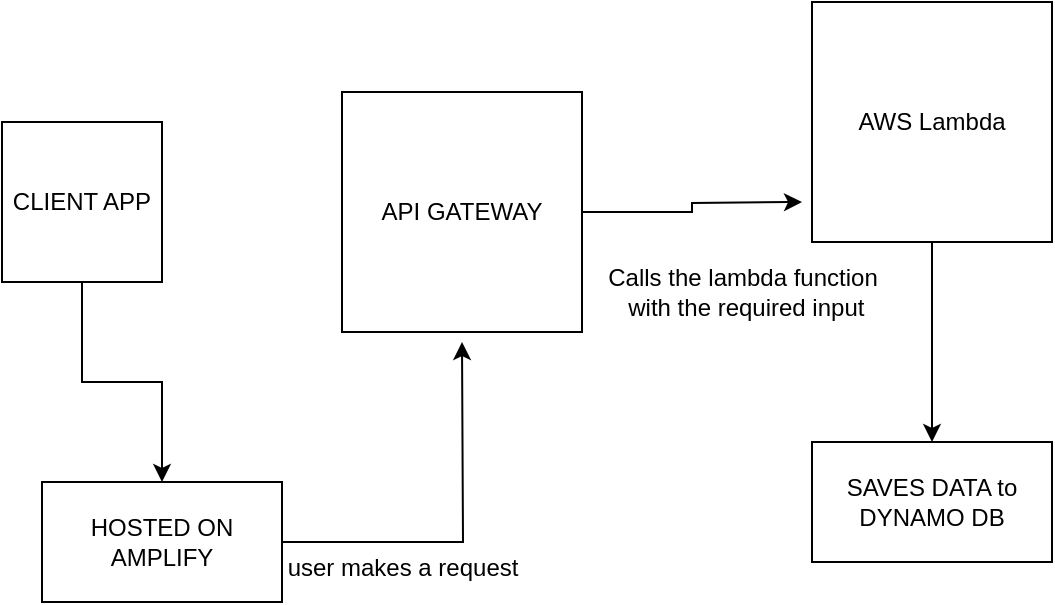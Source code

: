 <mxfile version="21.6.9" type="github">
  <diagram name="Page-1" id="2YBvvXClWsGukQMizWep">
    <mxGraphModel dx="733" dy="403" grid="1" gridSize="10" guides="1" tooltips="1" connect="1" arrows="1" fold="1" page="1" pageScale="1" pageWidth="850" pageHeight="1100" math="0" shadow="0">
      <root>
        <mxCell id="0" />
        <mxCell id="1" parent="0" />
        <mxCell id="JtUG_QcV3hVUg0_UjBW6-12" style="edgeStyle=orthogonalEdgeStyle;rounded=0;orthogonalLoop=1;jettySize=auto;html=1;" edge="1" parent="1" source="JtUG_QcV3hVUg0_UjBW6-2" target="JtUG_QcV3hVUg0_UjBW6-13">
          <mxGeometry relative="1" as="geometry">
            <mxPoint x="485" y="280" as="targetPoint" />
          </mxGeometry>
        </mxCell>
        <mxCell id="JtUG_QcV3hVUg0_UjBW6-2" value="AWS Lambda" style="whiteSpace=wrap;html=1;aspect=fixed;" vertex="1" parent="1">
          <mxGeometry x="425" y="30" width="120" height="120" as="geometry" />
        </mxCell>
        <mxCell id="JtUG_QcV3hVUg0_UjBW6-7" style="edgeStyle=orthogonalEdgeStyle;rounded=0;orthogonalLoop=1;jettySize=auto;html=1;" edge="1" parent="1" source="JtUG_QcV3hVUg0_UjBW6-3" target="JtUG_QcV3hVUg0_UjBW6-8">
          <mxGeometry relative="1" as="geometry">
            <mxPoint x="60" y="260" as="targetPoint" />
          </mxGeometry>
        </mxCell>
        <mxCell id="JtUG_QcV3hVUg0_UjBW6-3" value="CLIENT APP" style="whiteSpace=wrap;html=1;aspect=fixed;" vertex="1" parent="1">
          <mxGeometry x="20" y="90" width="80" height="80" as="geometry" />
        </mxCell>
        <mxCell id="JtUG_QcV3hVUg0_UjBW6-6" style="edgeStyle=orthogonalEdgeStyle;rounded=0;orthogonalLoop=1;jettySize=auto;html=1;" edge="1" parent="1" source="JtUG_QcV3hVUg0_UjBW6-4">
          <mxGeometry relative="1" as="geometry">
            <mxPoint x="420" y="130" as="targetPoint" />
          </mxGeometry>
        </mxCell>
        <mxCell id="JtUG_QcV3hVUg0_UjBW6-4" value="API GATEWAY" style="whiteSpace=wrap;html=1;aspect=fixed;" vertex="1" parent="1">
          <mxGeometry x="190" y="75" width="120" height="120" as="geometry" />
        </mxCell>
        <mxCell id="JtUG_QcV3hVUg0_UjBW6-9" style="edgeStyle=orthogonalEdgeStyle;rounded=0;orthogonalLoop=1;jettySize=auto;html=1;" edge="1" parent="1" source="JtUG_QcV3hVUg0_UjBW6-8">
          <mxGeometry relative="1" as="geometry">
            <mxPoint x="250" y="200" as="targetPoint" />
          </mxGeometry>
        </mxCell>
        <mxCell id="JtUG_QcV3hVUg0_UjBW6-8" value="HOSTED ON AMPLIFY" style="rounded=0;whiteSpace=wrap;html=1;" vertex="1" parent="1">
          <mxGeometry x="40" y="270" width="120" height="60" as="geometry" />
        </mxCell>
        <mxCell id="JtUG_QcV3hVUg0_UjBW6-10" value="user makes a request" style="text;html=1;align=center;verticalAlign=middle;resizable=0;points=[];autosize=1;strokeColor=none;fillColor=none;" vertex="1" parent="1">
          <mxGeometry x="150" y="298" width="140" height="30" as="geometry" />
        </mxCell>
        <mxCell id="JtUG_QcV3hVUg0_UjBW6-11" value="Calls the lambda function&lt;br&gt;&amp;nbsp;with the required input" style="text;html=1;align=center;verticalAlign=middle;resizable=0;points=[];autosize=1;strokeColor=none;fillColor=none;" vertex="1" parent="1">
          <mxGeometry x="310" y="155" width="160" height="40" as="geometry" />
        </mxCell>
        <mxCell id="JtUG_QcV3hVUg0_UjBW6-13" value="SAVES DATA to&lt;br&gt;DYNAMO DB" style="rounded=0;whiteSpace=wrap;html=1;" vertex="1" parent="1">
          <mxGeometry x="425" y="250" width="120" height="60" as="geometry" />
        </mxCell>
      </root>
    </mxGraphModel>
  </diagram>
</mxfile>
